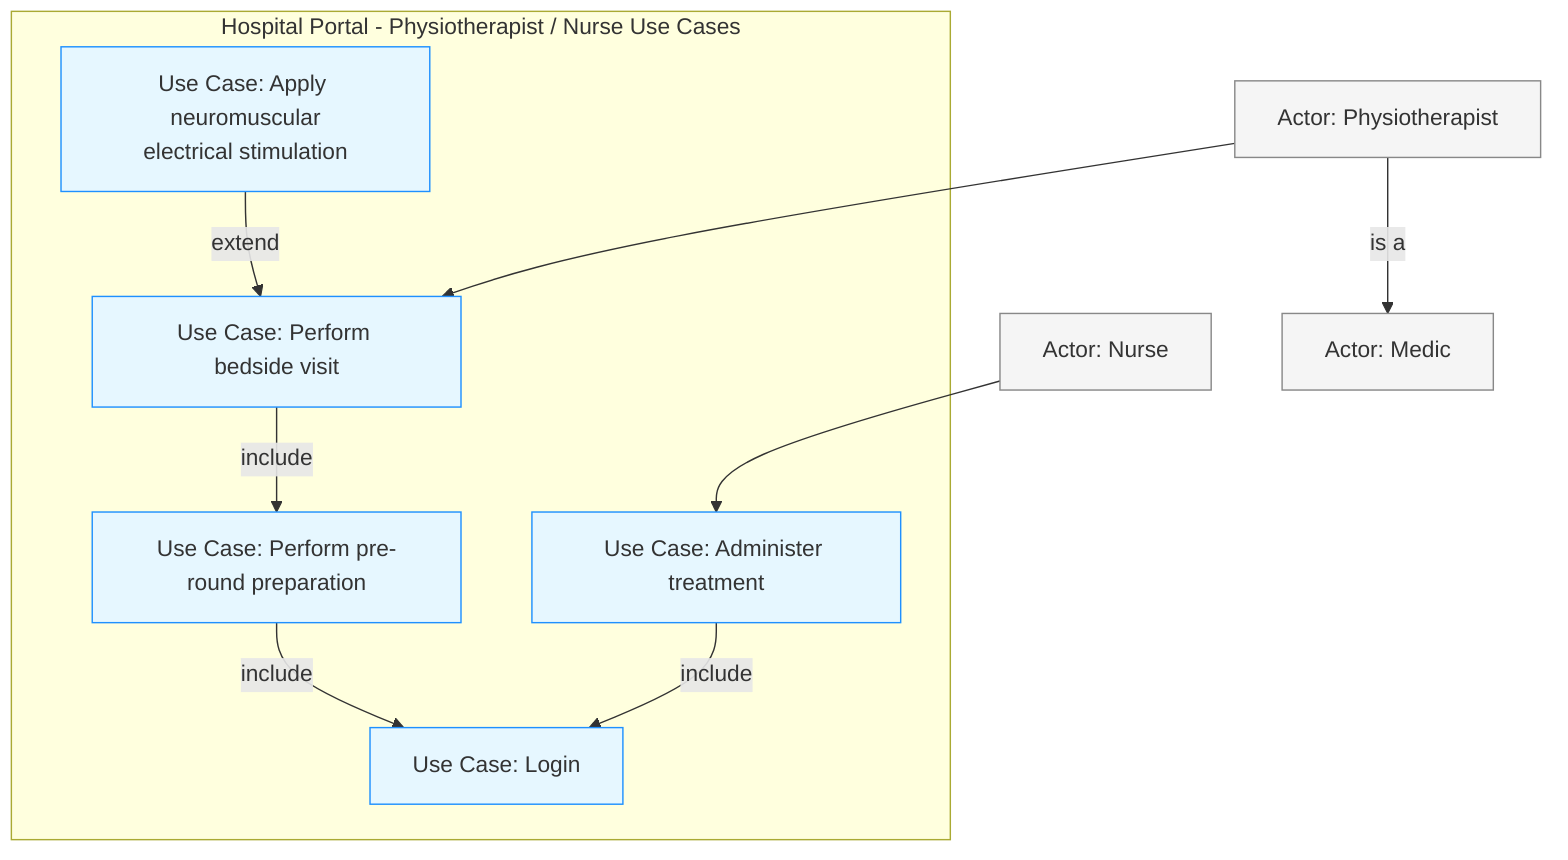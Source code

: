 flowchart TB

%% === Styles ===
    classDef actor fill:#f5f5f5,stroke:#888,stroke-width:1px;
    classDef usecase fill:#e6f7ff,stroke:#1e90ff,stroke-width:1px;

%% === Actors ===
    Medic["Actor: Medic"]:::actor
    Physiotherapist["Actor: Physiotherapist"]:::actor
    Nurse["Actor: Nurse"]:::actor

%% === Use Cases ===
    subgraph UC["Hospital Portal - Physiotherapist / Nurse Use Cases"]
        direction TB
        UC1["Use Case: Login"]:::usecase
        UC2["Use Case: Perform pre-round preparation"]:::usecase
        UC3["Use Case: Perform bedside visit"]:::usecase
        UC4["Use Case: Administer treatment"]:::usecase
        UC5["Use Case: Apply neuromuscular<br>electrical stimulation"]:::usecase
    end

%% === Relationships ===
    Physiotherapist -->|is a| Medic
    Physiotherapist --> UC3
    Nurse --> UC4
    UC3 -->|include| UC2
    UC2 -->|include| UC1
    UC4 -->|include| UC1
    UC5 -->|extend| UC3